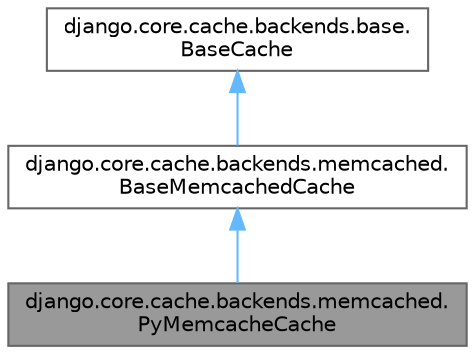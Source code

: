 digraph "django.core.cache.backends.memcached.PyMemcacheCache"
{
 // LATEX_PDF_SIZE
  bgcolor="transparent";
  edge [fontname=Helvetica,fontsize=10,labelfontname=Helvetica,labelfontsize=10];
  node [fontname=Helvetica,fontsize=10,shape=box,height=0.2,width=0.4];
  Node1 [id="Node000001",label="django.core.cache.backends.memcached.\lPyMemcacheCache",height=0.2,width=0.4,color="gray40", fillcolor="grey60", style="filled", fontcolor="black",tooltip=" "];
  Node2 -> Node1 [id="edge3_Node000001_Node000002",dir="back",color="steelblue1",style="solid",tooltip=" "];
  Node2 [id="Node000002",label="django.core.cache.backends.memcached.\lBaseMemcachedCache",height=0.2,width=0.4,color="gray40", fillcolor="white", style="filled",URL="$classdjango_1_1core_1_1cache_1_1backends_1_1memcached_1_1BaseMemcachedCache.html",tooltip=" "];
  Node3 -> Node2 [id="edge4_Node000002_Node000003",dir="back",color="steelblue1",style="solid",tooltip=" "];
  Node3 [id="Node000003",label="django.core.cache.backends.base.\lBaseCache",height=0.2,width=0.4,color="gray40", fillcolor="white", style="filled",URL="$classdjango_1_1core_1_1cache_1_1backends_1_1base_1_1BaseCache.html",tooltip=" "];
}
